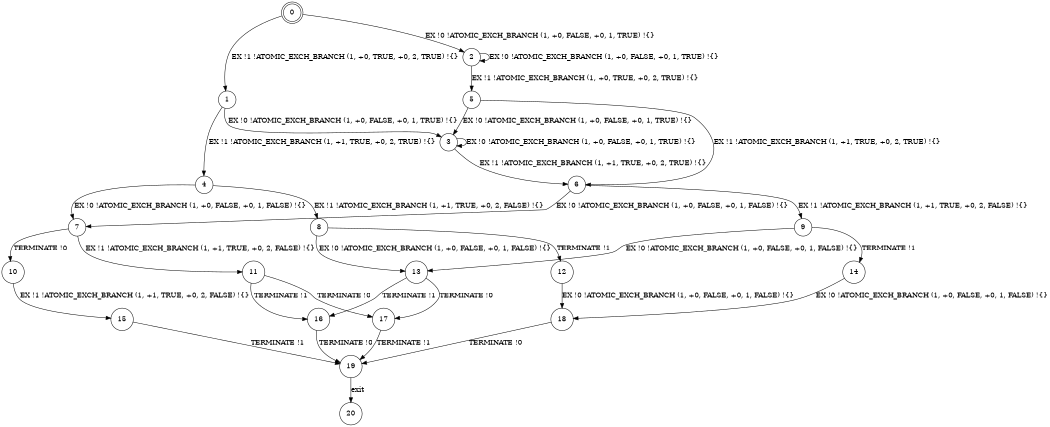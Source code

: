 digraph BCG {
size = "7, 10.5";
center = TRUE;
node [shape = circle];
0 [peripheries = 2];
0 -> 1 [label = "EX !1 !ATOMIC_EXCH_BRANCH (1, +0, TRUE, +0, 2, TRUE) !{}"];
0 -> 2 [label = "EX !0 !ATOMIC_EXCH_BRANCH (1, +0, FALSE, +0, 1, TRUE) !{}"];
1 -> 3 [label = "EX !0 !ATOMIC_EXCH_BRANCH (1, +0, FALSE, +0, 1, TRUE) !{}"];
1 -> 4 [label = "EX !1 !ATOMIC_EXCH_BRANCH (1, +1, TRUE, +0, 2, TRUE) !{}"];
2 -> 5 [label = "EX !1 !ATOMIC_EXCH_BRANCH (1, +0, TRUE, +0, 2, TRUE) !{}"];
2 -> 2 [label = "EX !0 !ATOMIC_EXCH_BRANCH (1, +0, FALSE, +0, 1, TRUE) !{}"];
3 -> 6 [label = "EX !1 !ATOMIC_EXCH_BRANCH (1, +1, TRUE, +0, 2, TRUE) !{}"];
3 -> 3 [label = "EX !0 !ATOMIC_EXCH_BRANCH (1, +0, FALSE, +0, 1, TRUE) !{}"];
4 -> 7 [label = "EX !0 !ATOMIC_EXCH_BRANCH (1, +0, FALSE, +0, 1, FALSE) !{}"];
4 -> 8 [label = "EX !1 !ATOMIC_EXCH_BRANCH (1, +1, TRUE, +0, 2, FALSE) !{}"];
5 -> 6 [label = "EX !1 !ATOMIC_EXCH_BRANCH (1, +1, TRUE, +0, 2, TRUE) !{}"];
5 -> 3 [label = "EX !0 !ATOMIC_EXCH_BRANCH (1, +0, FALSE, +0, 1, TRUE) !{}"];
6 -> 9 [label = "EX !1 !ATOMIC_EXCH_BRANCH (1, +1, TRUE, +0, 2, FALSE) !{}"];
6 -> 7 [label = "EX !0 !ATOMIC_EXCH_BRANCH (1, +0, FALSE, +0, 1, FALSE) !{}"];
7 -> 10 [label = "TERMINATE !0"];
7 -> 11 [label = "EX !1 !ATOMIC_EXCH_BRANCH (1, +1, TRUE, +0, 2, FALSE) !{}"];
8 -> 12 [label = "TERMINATE !1"];
8 -> 13 [label = "EX !0 !ATOMIC_EXCH_BRANCH (1, +0, FALSE, +0, 1, FALSE) !{}"];
9 -> 14 [label = "TERMINATE !1"];
9 -> 13 [label = "EX !0 !ATOMIC_EXCH_BRANCH (1, +0, FALSE, +0, 1, FALSE) !{}"];
10 -> 15 [label = "EX !1 !ATOMIC_EXCH_BRANCH (1, +1, TRUE, +0, 2, FALSE) !{}"];
11 -> 16 [label = "TERMINATE !1"];
11 -> 17 [label = "TERMINATE !0"];
12 -> 18 [label = "EX !0 !ATOMIC_EXCH_BRANCH (1, +0, FALSE, +0, 1, FALSE) !{}"];
13 -> 16 [label = "TERMINATE !1"];
13 -> 17 [label = "TERMINATE !0"];
14 -> 18 [label = "EX !0 !ATOMIC_EXCH_BRANCH (1, +0, FALSE, +0, 1, FALSE) !{}"];
15 -> 19 [label = "TERMINATE !1"];
16 -> 19 [label = "TERMINATE !0"];
17 -> 19 [label = "TERMINATE !1"];
18 -> 19 [label = "TERMINATE !0"];
19 -> 20 [label = "exit"];
}
